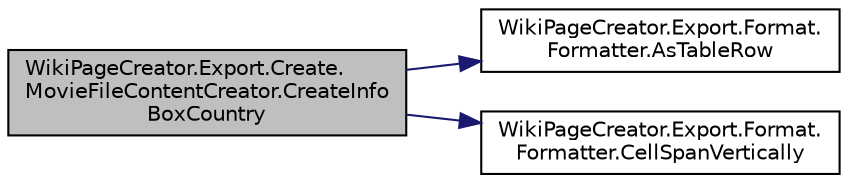 digraph "WikiPageCreator.Export.Create.MovieFileContentCreator.CreateInfoBoxCountry"
{
 // LATEX_PDF_SIZE
  edge [fontname="Helvetica",fontsize="10",labelfontname="Helvetica",labelfontsize="10"];
  node [fontname="Helvetica",fontsize="10",shape=record];
  rankdir="LR";
  Node1 [label="WikiPageCreator.Export.Create.\lMovieFileContentCreator.CreateInfo\lBoxCountry",height=0.2,width=0.4,color="black", fillcolor="grey75", style="filled", fontcolor="black",tooltip="Creates the formatted infobox country field of the movie page."];
  Node1 -> Node2 [color="midnightblue",fontsize="10",style="solid",fontname="Helvetica"];
  Node2 [label="WikiPageCreator.Export.Format.\lFormatter.AsTableRow",height=0.2,width=0.4,color="black", fillcolor="white", style="filled",URL="$d3/d2c/class_wiki_page_creator_1_1_export_1_1_format_1_1_formatter.html#ae592fd4befb7c3fdb3c17dc38b069ef4",tooltip="Formats the given data as a table row."];
  Node1 -> Node3 [color="midnightblue",fontsize="10",style="solid",fontname="Helvetica"];
  Node3 [label="WikiPageCreator.Export.Format.\lFormatter.CellSpanVertically",height=0.2,width=0.4,color="black", fillcolor="white", style="filled",URL="$d3/d2c/class_wiki_page_creator_1_1_export_1_1_format_1_1_formatter.html#a95a8636523b2c26d1caf7bc2a62a2774",tooltip="Inserts an indicator to span cells vertically."];
}
